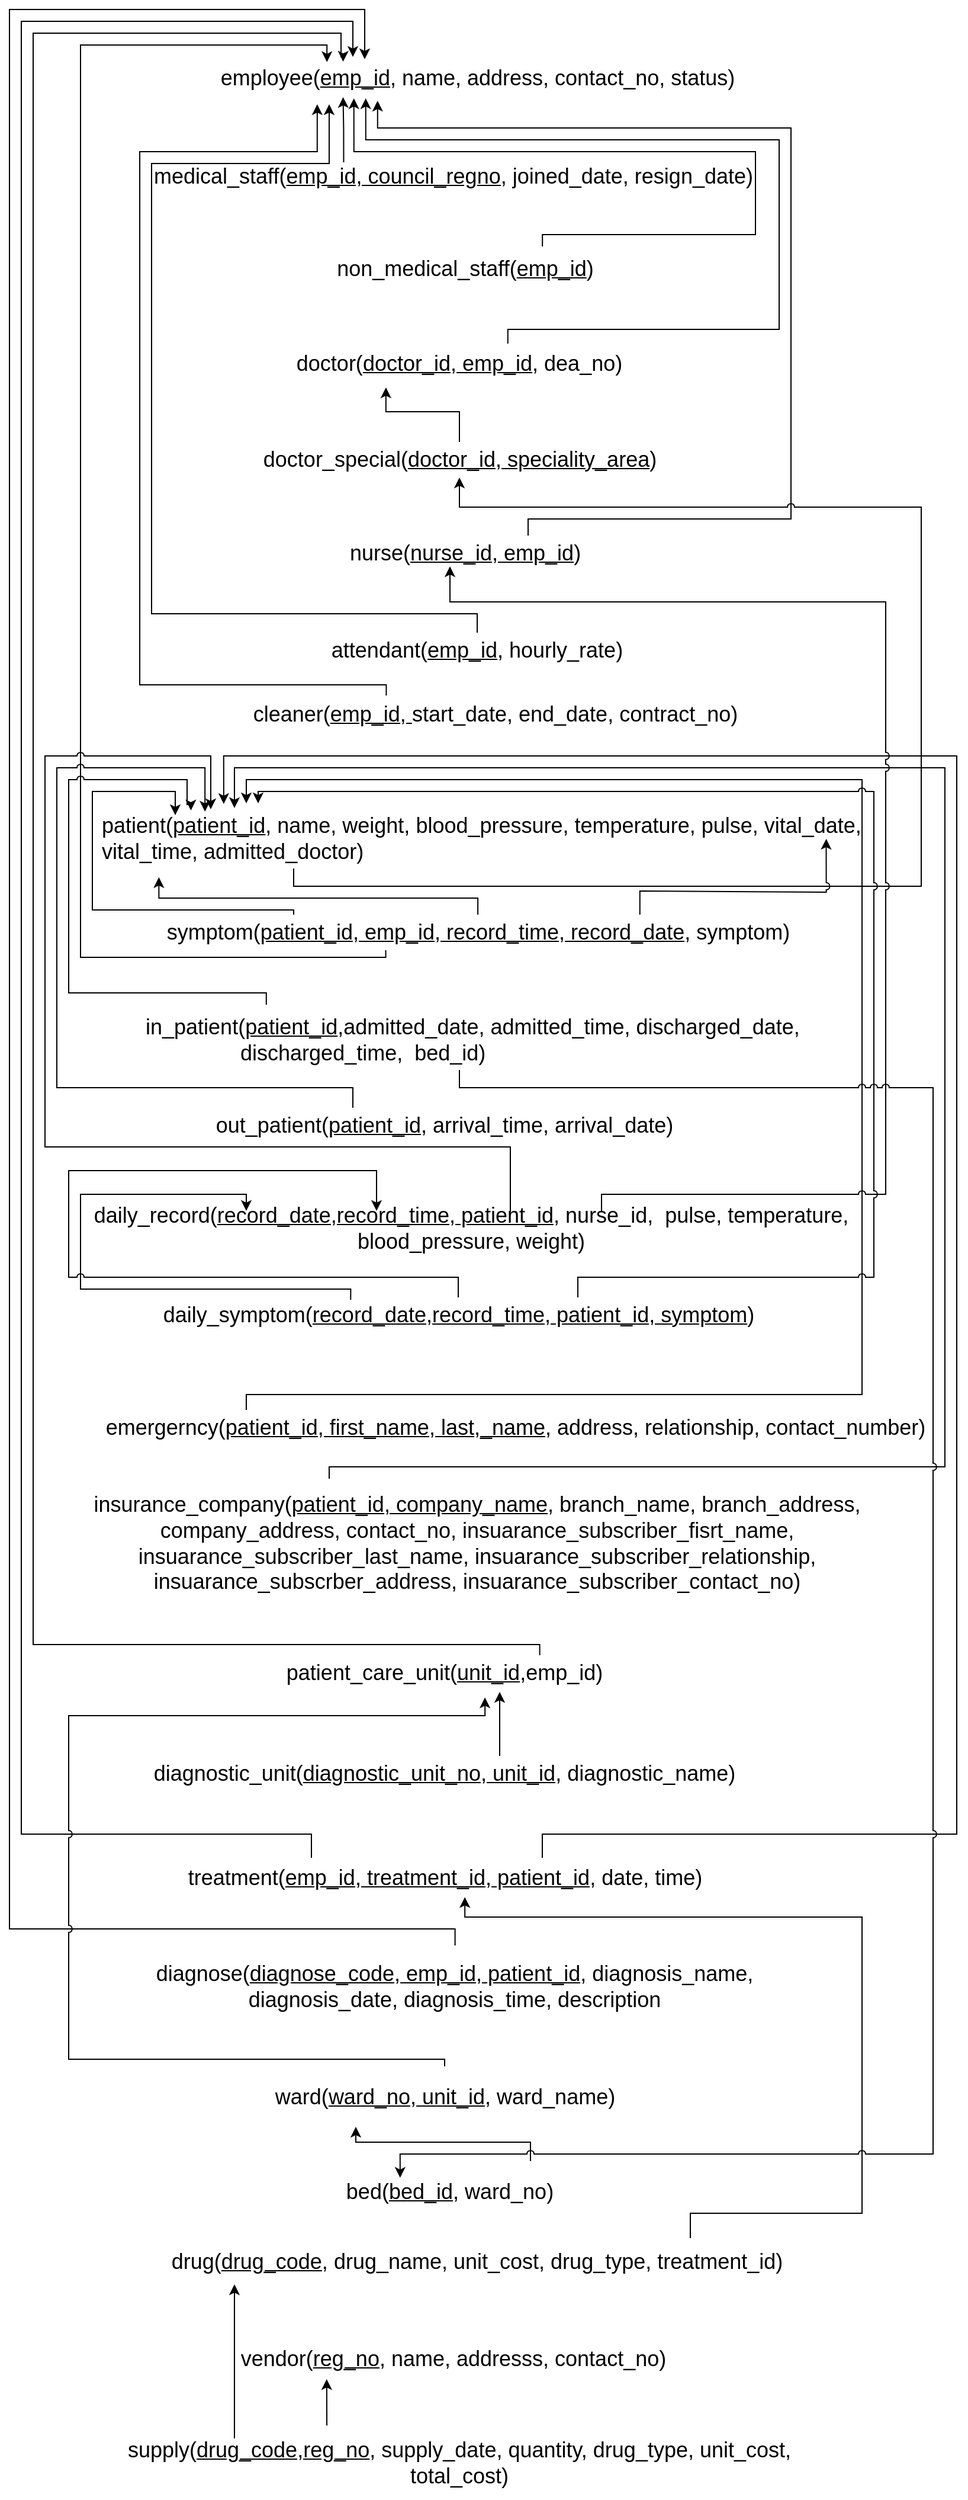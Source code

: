 <mxfile version="20.3.3" type="device"><diagram id="VzOwtSoNdBajPMHXI3QT" name="Page-1"><mxGraphModel dx="1422" dy="687" grid="1" gridSize="10" guides="1" tooltips="1" connect="1" arrows="1" fold="1" page="1" pageScale="1" pageWidth="850" pageHeight="1100" math="0" shadow="0"><root><mxCell id="0"/><mxCell id="1" parent="0"/><mxCell id="-WUKxlpgAWZakc30EIpt-1" value="&lt;p style=&quot;&quot; class=&quot;MsoNormal&quot;&gt;&lt;span style=&quot;line-height: 107%;&quot;&gt;&lt;font style=&quot;font-size: 18px;&quot;&gt;employee(&lt;u&gt;emp_id&lt;/u&gt;, name, address, contact_no, status)&lt;/font&gt;&lt;/span&gt;&lt;/p&gt;" style="text;html=1;strokeColor=none;fillColor=none;align=center;verticalAlign=middle;whiteSpace=wrap;rounded=0;" parent="1" vertex="1"><mxGeometry x="198" y="74" width="455" height="30" as="geometry"/></mxCell><mxCell id="wTKv8XEaRXPkVPx3dZuA-1" style="edgeStyle=orthogonalEdgeStyle;rounded=0;orthogonalLoop=1;jettySize=auto;html=1;entryX=0.25;entryY=1;entryDx=0;entryDy=0;exitX=0.312;exitY=0.067;exitDx=0;exitDy=0;exitPerimeter=0;" parent="1" source="-WUKxlpgAWZakc30EIpt-2" target="-WUKxlpgAWZakc30EIpt-1" edge="1"><mxGeometry relative="1" as="geometry"><Array as="points"/></mxGeometry></mxCell><mxCell id="-WUKxlpgAWZakc30EIpt-2" value="&lt;p style=&quot;&quot; class=&quot;MsoNormal&quot;&gt;&lt;span style=&quot;line-height: 107%;&quot;&gt;&lt;font style=&quot;font-size: 18px;&quot;&gt;medical_staff(&lt;u&gt;emp_id, council_regno,&lt;/u&gt; joined_date, resign_date)&lt;/font&gt;&lt;/span&gt;&lt;/p&gt;" style="text;html=1;strokeColor=none;fillColor=none;align=left;verticalAlign=middle;whiteSpace=wrap;rounded=0;" parent="1" vertex="1"><mxGeometry x="150" y="157" width="520" height="30" as="geometry"/></mxCell><mxCell id="wTKv8XEaRXPkVPx3dZuA-5" style="edgeStyle=orthogonalEdgeStyle;rounded=0;orthogonalLoop=1;jettySize=auto;html=1;entryX=0.27;entryY=1.033;entryDx=0;entryDy=0;entryPerimeter=0;exitX=0.783;exitY=-0.133;exitDx=0;exitDy=0;exitPerimeter=0;" parent="1" source="-WUKxlpgAWZakc30EIpt-3" target="-WUKxlpgAWZakc30EIpt-1" edge="1"><mxGeometry relative="1" as="geometry"><Array as="points"><mxPoint x="480" y="220"/><mxPoint x="660" y="220"/><mxPoint x="660" y="150"/><mxPoint x="321" y="150"/></Array></mxGeometry></mxCell><mxCell id="-WUKxlpgAWZakc30EIpt-3" value="&lt;p class=&quot;MsoNormal&quot; style=&quot;font-size: 18px;&quot;&gt;&lt;span style=&quot;line-height: 107%; font-size: 18px;&quot;&gt;&lt;font style=&quot;font-size: 18px;&quot;&gt;non_medical_staff(&lt;u&gt;emp_id&lt;/u&gt;)&lt;/font&gt;&lt;/span&gt;&lt;/p&gt;" style="text;html=1;strokeColor=none;fillColor=none;align=center;verticalAlign=middle;whiteSpace=wrap;rounded=0;fontSize=18;" parent="1" vertex="1"><mxGeometry x="300" y="234" width="230" height="30" as="geometry"/></mxCell><mxCell id="wTKv8XEaRXPkVPx3dZuA-7" style="edgeStyle=orthogonalEdgeStyle;rounded=0;orthogonalLoop=1;jettySize=auto;html=1;entryX=0.292;entryY=1.033;entryDx=0;entryDy=0;entryPerimeter=0;exitX=0.641;exitY=-0.067;exitDx=0;exitDy=0;exitPerimeter=0;" parent="1" source="-WUKxlpgAWZakc30EIpt-4" target="-WUKxlpgAWZakc30EIpt-1" edge="1"><mxGeometry relative="1" as="geometry"><Array as="points"><mxPoint x="451" y="300"/><mxPoint x="680" y="300"/><mxPoint x="680" y="140"/><mxPoint x="331" y="140"/></Array></mxGeometry></mxCell><mxCell id="-WUKxlpgAWZakc30EIpt-4" value="&lt;p style=&quot;font-size: 18px;&quot; class=&quot;MsoNormal&quot;&gt;&lt;span style=&quot;line-height: 107%; font-size: 18px;&quot;&gt;doctor(&lt;u&gt;doctor_id,&amp;nbsp;emp_id&lt;/u&gt;, dea_no)&lt;/span&gt;&lt;/p&gt;" style="text;html=1;strokeColor=none;fillColor=none;align=center;verticalAlign=middle;whiteSpace=wrap;rounded=0;fontSize=18;" parent="1" vertex="1"><mxGeometry x="265" y="314" width="290" height="30" as="geometry"/></mxCell><mxCell id="wTKv8XEaRXPkVPx3dZuA-9" style="edgeStyle=orthogonalEdgeStyle;rounded=0;orthogonalLoop=1;jettySize=auto;html=1;entryX=0.314;entryY=1.1;entryDx=0;entryDy=0;entryPerimeter=0;exitX=0.75;exitY=0;exitDx=0;exitDy=0;" parent="1" source="-WUKxlpgAWZakc30EIpt-5" target="-WUKxlpgAWZakc30EIpt-1" edge="1"><mxGeometry relative="1" as="geometry"><mxPoint x="690" y="210" as="targetPoint"/><Array as="points"><mxPoint x="468" y="460"/><mxPoint x="690" y="460"/><mxPoint x="690" y="130"/><mxPoint x="341" y="130"/></Array></mxGeometry></mxCell><mxCell id="-WUKxlpgAWZakc30EIpt-5" value="&lt;p style=&quot;&quot; class=&quot;MsoNormal&quot;&gt;&lt;span style=&quot;line-height: 107%;&quot;&gt;nurse(&lt;u&gt;nurse_id,&amp;nbsp;emp_id&lt;/u&gt;)&lt;/span&gt;&lt;/p&gt;" style="text;html=1;strokeColor=none;fillColor=none;align=center;verticalAlign=middle;whiteSpace=wrap;rounded=0;fontSize=18;" parent="1" vertex="1"><mxGeometry x="309" y="474" width="212" height="30" as="geometry"/></mxCell><mxCell id="wTKv8XEaRXPkVPx3dZuA-10" style="edgeStyle=orthogonalEdgeStyle;rounded=0;orthogonalLoop=1;jettySize=auto;html=1;" parent="1" source="-WUKxlpgAWZakc30EIpt-6" edge="1"><mxGeometry relative="1" as="geometry"><mxPoint x="300" y="110" as="targetPoint"/><Array as="points"><mxPoint x="425" y="540"/><mxPoint x="150" y="540"/><mxPoint x="150" y="160"/><mxPoint x="300" y="160"/></Array></mxGeometry></mxCell><mxCell id="-WUKxlpgAWZakc30EIpt-6" value="&lt;p class=&quot;MsoNormal&quot;&gt;&lt;span style=&quot;line-height: 107%;&quot;&gt;attendant(&lt;u&gt;emp_id&lt;/u&gt;,&amp;nbsp;hourly_rate)&lt;/span&gt;&lt;/p&gt;" style="text;html=1;strokeColor=none;fillColor=none;align=center;verticalAlign=middle;whiteSpace=wrap;rounded=0;fontSize=18;" parent="1" vertex="1"><mxGeometry x="245" y="556" width="360" height="30" as="geometry"/></mxCell><mxCell id="wTKv8XEaRXPkVPx3dZuA-11" style="edgeStyle=orthogonalEdgeStyle;rounded=0;orthogonalLoop=1;jettySize=auto;html=1;entryX=0.202;entryY=1.2;entryDx=0;entryDy=0;entryPerimeter=0;exitX=0.289;exitY=-0.033;exitDx=0;exitDy=0;exitPerimeter=0;" parent="1" source="-WUKxlpgAWZakc30EIpt-7" target="-WUKxlpgAWZakc30EIpt-1" edge="1"><mxGeometry relative="1" as="geometry"><Array as="points"><mxPoint x="348" y="600"/><mxPoint x="140" y="600"/><mxPoint x="140" y="150"/><mxPoint x="290" y="150"/></Array></mxGeometry></mxCell><mxCell id="-WUKxlpgAWZakc30EIpt-7" value="&lt;span&gt;cleaner(&lt;u&gt;emp_id,&amp;nbsp;&lt;/u&gt;start_date, end_date, contract_no)&lt;/span&gt;" style="text;html=1;strokeColor=none;fillColor=none;align=center;verticalAlign=middle;whiteSpace=wrap;rounded=0;fontSize=18;" parent="1" vertex="1"><mxGeometry x="222.5" y="610" width="435" height="30" as="geometry"/></mxCell><mxCell id="wTKv8XEaRXPkVPx3dZuA-8" style="edgeStyle=orthogonalEdgeStyle;rounded=0;orthogonalLoop=1;jettySize=auto;html=1;entryX=0.286;entryY=1.167;entryDx=0;entryDy=0;entryPerimeter=0;" parent="1" source="-WUKxlpgAWZakc30EIpt-9" target="-WUKxlpgAWZakc30EIpt-4" edge="1"><mxGeometry relative="1" as="geometry"/></mxCell><mxCell id="-WUKxlpgAWZakc30EIpt-9" value="doctor_special(&lt;u&gt;doctor_id,&amp;nbsp;speciality_area&lt;/u&gt;)" style="text;html=1;strokeColor=none;fillColor=none;align=center;verticalAlign=middle;whiteSpace=wrap;rounded=0;fontSize=18;" parent="1" vertex="1"><mxGeometry x="222.5" y="395" width="375" height="30" as="geometry"/></mxCell><mxCell id="wTKv8XEaRXPkVPx3dZuA-13" style="edgeStyle=orthogonalEdgeStyle;rounded=0;orthogonalLoop=1;jettySize=auto;html=1;jumpStyle=arc;" parent="1" source="-WUKxlpgAWZakc30EIpt-15" target="-WUKxlpgAWZakc30EIpt-9" edge="1"><mxGeometry relative="1" as="geometry"><Array as="points"><mxPoint x="270" y="770"/><mxPoint x="800" y="770"/><mxPoint x="800" y="450"/><mxPoint x="410" y="450"/></Array></mxGeometry></mxCell><mxCell id="-WUKxlpgAWZakc30EIpt-15" value="&lt;p style=&quot;&quot; class=&quot;MsoNormal&quot;&gt;&lt;span style=&quot;line-height: 107%;&quot;&gt;patient(&lt;u&gt;patient_id&lt;/u&gt;,&amp;nbsp;name, weight, blood_pressure, temperature, pulse,&amp;nbsp;vital_date, vital_time, admitted_doctor)&lt;/span&gt;&lt;/p&gt;" style="text;html=1;strokeColor=none;fillColor=none;align=left;verticalAlign=middle;whiteSpace=wrap;rounded=0;fontSize=18;" parent="1" vertex="1"><mxGeometry x="106" y="705" width="660" height="50" as="geometry"/></mxCell><mxCell id="C4G7grlGYAxipIwUf4lp-1" style="edgeStyle=orthogonalEdgeStyle;rounded=0;orthogonalLoop=1;jettySize=auto;html=1;" parent="1" source="-WUKxlpgAWZakc30EIpt-16" edge="1"><mxGeometry relative="1" as="geometry"><mxPoint x="230" y="700" as="targetPoint"/><Array as="points"><mxPoint x="230" y="1199"/><mxPoint x="750" y="1199"/><mxPoint x="750" y="680"/><mxPoint x="230" y="680"/></Array></mxGeometry></mxCell><mxCell id="-WUKxlpgAWZakc30EIpt-16" value="&lt;p class=&quot;MsoNormal&quot;&gt;&lt;span style=&quot;line-height: 107%;&quot;&gt;emergerncy(&lt;u&gt;patient_id,&amp;nbsp;first_name, last,_name,&lt;/u&gt; address, relationship, contact_number)&lt;/span&gt;&lt;/p&gt;" style="text;html=1;strokeColor=none;fillColor=none;align=center;verticalAlign=middle;whiteSpace=wrap;rounded=0;fontSize=18;" parent="1" vertex="1"><mxGeometry x="80" y="1212" width="755" height="30" as="geometry"/></mxCell><mxCell id="C4G7grlGYAxipIwUf4lp-2" style="edgeStyle=orthogonalEdgeStyle;rounded=0;orthogonalLoop=1;jettySize=auto;html=1;" parent="1" source="-WUKxlpgAWZakc30EIpt-17" edge="1"><mxGeometry relative="1" as="geometry"><mxPoint x="220" y="704" as="targetPoint"/><Array as="points"><mxPoint x="300" y="1260"/><mxPoint x="820" y="1260"/><mxPoint x="820" y="670"/><mxPoint x="220" y="670"/><mxPoint x="220" y="704"/></Array></mxGeometry></mxCell><mxCell id="-WUKxlpgAWZakc30EIpt-17" value="&lt;p style=&quot;&quot; class=&quot;MsoNormal&quot;&gt;&lt;span style=&quot;line-height: 107%;&quot;&gt;insurance_company(&lt;u&gt;patient_id,&amp;nbsp;company_name,&lt;/u&gt; branch_name, branch_address, company_address, contact_no, insuarance_subscriber_fisrt_name, insuarance_subscriber_last_name, insuarance_subscriber_relationship, insuarance_subscrber_address, insuarance_subscriber_contact_no&lt;/span&gt;&lt;span style=&quot;background-color: initial;&quot;&gt;)&lt;/span&gt;&lt;/p&gt;" style="text;html=1;strokeColor=none;fillColor=none;align=center;verticalAlign=middle;whiteSpace=wrap;rounded=0;fontSize=18;" parent="1" vertex="1"><mxGeometry x="30" y="1270" width="790" height="110" as="geometry"/></mxCell><mxCell id="C4G7grlGYAxipIwUf4lp-3" style="edgeStyle=orthogonalEdgeStyle;rounded=0;orthogonalLoop=1;jettySize=auto;html=1;exitX=0.75;exitY=0;exitDx=0;exitDy=0;entryX=0.25;entryY=0;entryDx=0;entryDy=0;" parent="1" source="-WUKxlpgAWZakc30EIpt-18" target="-WUKxlpgAWZakc30EIpt-1" edge="1"><mxGeometry relative="1" as="geometry"><mxPoint x="290" y="80" as="targetPoint"/><Array as="points"><mxPoint x="478" y="1410"/><mxPoint x="50" y="1410"/><mxPoint x="50" y="50"/><mxPoint x="310" y="50"/><mxPoint x="310" y="70"/><mxPoint x="312" y="70"/></Array></mxGeometry></mxCell><mxCell id="-WUKxlpgAWZakc30EIpt-18" value="&lt;p class=&quot;MsoNormal&quot;&gt;&lt;span style=&quot;line-height: 107%;&quot;&gt;patient_care_unit(&lt;u&gt;unit_id&lt;/u&gt;,emp_id)&lt;/span&gt;&lt;/p&gt;" style="text;html=1;strokeColor=none;fillColor=none;align=center;verticalAlign=middle;whiteSpace=wrap;rounded=0;fontSize=18;" parent="1" vertex="1"><mxGeometry x="236.88" y="1419" width="321.25" height="29" as="geometry"/></mxCell><mxCell id="wTKv8XEaRXPkVPx3dZuA-14" style="edgeStyle=orthogonalEdgeStyle;rounded=0;jumpStyle=arc;orthogonalLoop=1;jettySize=auto;html=1;" parent="1" source="-WUKxlpgAWZakc30EIpt-19" edge="1"><mxGeometry relative="1" as="geometry"><mxPoint x="170" y="710" as="targetPoint"/><Array as="points"><mxPoint x="270" y="790"/><mxPoint x="100" y="790"/><mxPoint x="100" y="690"/><mxPoint x="170" y="690"/></Array></mxGeometry></mxCell><mxCell id="wTKv8XEaRXPkVPx3dZuA-15" style="edgeStyle=orthogonalEdgeStyle;rounded=0;jumpStyle=arc;orthogonalLoop=1;jettySize=auto;html=1;exitX=0.358;exitY=1;exitDx=0;exitDy=0;exitPerimeter=0;entryX=0.22;entryY=0.013;entryDx=0;entryDy=0;entryPerimeter=0;" parent="1" source="-WUKxlpgAWZakc30EIpt-19" target="-WUKxlpgAWZakc30EIpt-1" edge="1"><mxGeometry relative="1" as="geometry"><mxPoint x="280" y="105" as="targetPoint"/><Array as="points"><mxPoint x="348" y="830"/><mxPoint x="90" y="830"/><mxPoint x="90" y="60"/><mxPoint x="298" y="60"/></Array></mxGeometry></mxCell><mxCell id="C4G7grlGYAxipIwUf4lp-15" style="edgeStyle=orthogonalEdgeStyle;rounded=0;jumpStyle=arc;orthogonalLoop=1;jettySize=auto;html=1;entryX=0.076;entryY=1.148;entryDx=0;entryDy=0;entryPerimeter=0;" parent="1" source="-WUKxlpgAWZakc30EIpt-19" target="-WUKxlpgAWZakc30EIpt-15" edge="1"><mxGeometry relative="1" as="geometry"><mxPoint x="380" y="780" as="targetPoint"/><Array as="points"><mxPoint x="426" y="780"/><mxPoint x="156" y="780"/></Array></mxGeometry></mxCell><mxCell id="C4G7grlGYAxipIwUf4lp-16" style="edgeStyle=orthogonalEdgeStyle;rounded=0;jumpStyle=arc;orthogonalLoop=1;jettySize=auto;html=1;entryX=0.93;entryY=0.5;entryDx=0;entryDy=0;entryPerimeter=0;exitX=0.75;exitY=0;exitDx=0;exitDy=0;" parent="1" source="-WUKxlpgAWZakc30EIpt-19" target="-WUKxlpgAWZakc30EIpt-15" edge="1"><mxGeometry relative="1" as="geometry"><mxPoint x="426" y="790" as="sourcePoint"/></mxGeometry></mxCell><mxCell id="-WUKxlpgAWZakc30EIpt-19" value="&lt;p class=&quot;MsoNormal&quot;&gt;&lt;span style=&quot;line-height: 107%;&quot;&gt;symptom(&lt;u&gt;patient_id,&amp;nbsp;emp_id, record_time, record_date,&lt;/u&gt; symptom)&lt;/span&gt;&lt;/p&gt;" style="text;html=1;strokeColor=none;fillColor=none;align=center;verticalAlign=middle;whiteSpace=wrap;rounded=0;fontSize=18;" parent="1" vertex="1"><mxGeometry x="151.75" y="794" width="547.5" height="30" as="geometry"/></mxCell><mxCell id="C4G7grlGYAxipIwUf4lp-5" style="edgeStyle=orthogonalEdgeStyle;rounded=0;orthogonalLoop=1;jettySize=auto;html=1;exitX=0.25;exitY=0;exitDx=0;exitDy=0;" parent="1" source="-WUKxlpgAWZakc30EIpt-20" edge="1"><mxGeometry relative="1" as="geometry"><mxPoint x="320" y="70" as="targetPoint"/><Array as="points"><mxPoint x="285" y="1570"/><mxPoint x="40" y="1570"/><mxPoint x="40" y="40"/><mxPoint x="320" y="40"/></Array></mxGeometry></mxCell><mxCell id="C4G7grlGYAxipIwUf4lp-6" style="edgeStyle=orthogonalEdgeStyle;rounded=0;orthogonalLoop=1;jettySize=auto;html=1;entryX=0.159;entryY=-0.089;entryDx=0;entryDy=0;entryPerimeter=0;" parent="1" source="-WUKxlpgAWZakc30EIpt-20" target="-WUKxlpgAWZakc30EIpt-15" edge="1"><mxGeometry relative="1" as="geometry"><Array as="points"><mxPoint x="480" y="1570"/><mxPoint x="830" y="1570"/><mxPoint x="830" y="660"/><mxPoint x="211" y="660"/></Array></mxGeometry></mxCell><mxCell id="-WUKxlpgAWZakc30EIpt-20" value="&lt;p class=&quot;MsoNormal&quot;&gt;&lt;span style=&quot;line-height: 107%;&quot;&gt;treatment(&lt;u&gt;emp_id,&amp;nbsp;treatment_id, patient_id,&lt;/u&gt; date, time)&lt;/span&gt;&lt;/p&gt;" style="text;html=1;strokeColor=none;fillColor=none;align=center;verticalAlign=middle;whiteSpace=wrap;rounded=0;fontSize=18;" parent="1" vertex="1"><mxGeometry x="172.51" y="1590" width="450" height="34" as="geometry"/></mxCell><mxCell id="C4G7grlGYAxipIwUf4lp-4" style="edgeStyle=orthogonalEdgeStyle;rounded=0;orthogonalLoop=1;jettySize=auto;html=1;" parent="1" source="-WUKxlpgAWZakc30EIpt-21" edge="1"><mxGeometry relative="1" as="geometry"><mxPoint x="444" y="1450" as="targetPoint"/><Array as="points"><mxPoint x="444" y="1490"/><mxPoint x="444" y="1490"/></Array></mxGeometry></mxCell><mxCell id="-WUKxlpgAWZakc30EIpt-21" value="&lt;p class=&quot;MsoNormal&quot;&gt;&lt;span style=&quot;line-height: 107%;&quot;&gt;diagnostic_unit(&lt;u&gt;diagnostic_unit_no, unit_id,&lt;/u&gt; diagnostic_name)&lt;/span&gt;&lt;/p&gt;" style="text;html=1;strokeColor=none;fillColor=none;align=center;verticalAlign=middle;whiteSpace=wrap;rounded=0;fontSize=18;" parent="1" vertex="1"><mxGeometry x="126.25" y="1504" width="542.5" height="30" as="geometry"/></mxCell><mxCell id="C4G7grlGYAxipIwUf4lp-7" style="edgeStyle=orthogonalEdgeStyle;rounded=0;orthogonalLoop=1;jettySize=auto;html=1;" parent="1" source="-WUKxlpgAWZakc30EIpt-23" edge="1"><mxGeometry relative="1" as="geometry"><mxPoint x="330" y="72" as="targetPoint"/><Array as="points"><mxPoint x="406" y="1650"/><mxPoint x="30" y="1650"/><mxPoint x="30" y="30"/><mxPoint x="330" y="30"/><mxPoint x="330" y="72"/></Array></mxGeometry></mxCell><mxCell id="-WUKxlpgAWZakc30EIpt-23" value="diagnose(&lt;u&gt;diagnose_code, emp_id, patient_id,&lt;/u&gt; diagnosis_name, diagnosis_date, diagnosis_time, description" style="text;html=1;strokeColor=none;fillColor=none;align=center;verticalAlign=middle;whiteSpace=wrap;rounded=0;fontSize=18;" parent="1" vertex="1"><mxGeometry x="126.25" y="1664" width="560" height="70" as="geometry"/></mxCell><mxCell id="C4G7grlGYAxipIwUf4lp-8" style="edgeStyle=orthogonalEdgeStyle;rounded=0;orthogonalLoop=1;jettySize=auto;html=1;entryX=0.606;entryY=1.23;entryDx=0;entryDy=0;entryPerimeter=0;jumpStyle=arc;" parent="1" source="-WUKxlpgAWZakc30EIpt-25" target="-WUKxlpgAWZakc30EIpt-18" edge="1"><mxGeometry relative="1" as="geometry"><Array as="points"><mxPoint x="397" y="1760"/><mxPoint x="80" y="1760"/><mxPoint x="80" y="1470"/><mxPoint x="432" y="1470"/></Array></mxGeometry></mxCell><mxCell id="-WUKxlpgAWZakc30EIpt-25" value="&lt;p style=&quot;font-size: 18px;&quot; class=&quot;MsoNormal&quot;&gt;&lt;span style=&quot;line-height: 107%;&quot;&gt;ward(&lt;u&gt;ward_no, unit_id,&lt;/u&gt;&amp;nbsp;ward_name)&lt;/span&gt;&lt;/p&gt;" style="text;html=1;strokeColor=none;fillColor=none;align=center;verticalAlign=middle;whiteSpace=wrap;rounded=0;fontSize=12;" parent="1" vertex="1"><mxGeometry x="247.51" y="1766" width="300" height="51" as="geometry"/></mxCell><mxCell id="C4G7grlGYAxipIwUf4lp-14" style="edgeStyle=orthogonalEdgeStyle;rounded=0;jumpStyle=arc;orthogonalLoop=1;jettySize=auto;html=1;entryX=0.25;entryY=1;entryDx=0;entryDy=0;" parent="1" source="-WUKxlpgAWZakc30EIpt-26" target="-WUKxlpgAWZakc30EIpt-25" edge="1"><mxGeometry relative="1" as="geometry"><Array as="points"><mxPoint x="470" y="1830"/><mxPoint x="323" y="1830"/></Array></mxGeometry></mxCell><mxCell id="-WUKxlpgAWZakc30EIpt-26" value="&lt;p style=&quot;font-size: 18px;&quot; class=&quot;MsoNormal&quot;&gt;&lt;span style=&quot;line-height: 107%;&quot;&gt;bed(&lt;u&gt;bed_id&lt;/u&gt;,&amp;nbsp;ward_no)&lt;/span&gt;&lt;/p&gt;" style="text;html=1;strokeColor=none;fillColor=none;align=center;verticalAlign=middle;whiteSpace=wrap;rounded=0;fontSize=12;" parent="1" vertex="1"><mxGeometry x="288.25" y="1846" width="227.5" height="51" as="geometry"/></mxCell><mxCell id="C4G7grlGYAxipIwUf4lp-11" style="edgeStyle=orthogonalEdgeStyle;rounded=0;jumpStyle=arc;orthogonalLoop=1;jettySize=auto;html=1;entryX=0.538;entryY=0.976;entryDx=0;entryDy=0;entryPerimeter=0;exitX=0.75;exitY=0;exitDx=0;exitDy=0;" parent="1" source="-WUKxlpgAWZakc30EIpt-27" target="-WUKxlpgAWZakc30EIpt-20" edge="1"><mxGeometry relative="1" as="geometry"><mxPoint x="600" y="1890" as="sourcePoint"/><Array as="points"><mxPoint x="605" y="1890"/><mxPoint x="750" y="1890"/><mxPoint x="750" y="1640"/><mxPoint x="415" y="1640"/></Array></mxGeometry></mxCell><mxCell id="-WUKxlpgAWZakc30EIpt-27" value="&lt;p style=&quot;font-size: 18px;&quot; class=&quot;MsoNormal&quot;&gt;&lt;span style=&quot;line-height: 107%;&quot;&gt;drug(&lt;u&gt;drug_code,&lt;/u&gt;&amp;nbsp;drug_name, unit_cost, drug_type, treatment_id)&lt;/span&gt;&lt;/p&gt;" style="text;html=1;strokeColor=none;fillColor=none;align=center;verticalAlign=middle;whiteSpace=wrap;rounded=0;fontSize=12;" parent="1" vertex="1"><mxGeometry x="65" y="1911" width="720" height="40" as="geometry"/></mxCell><mxCell id="-WUKxlpgAWZakc30EIpt-28" value="&lt;font style=&quot;font-size: 18px;&quot;&gt;vendor(&lt;u&gt;reg_no&lt;/u&gt;, name, addresss, contact_no)&lt;/font&gt;" style="text;html=1;strokeColor=none;fillColor=none;align=center;verticalAlign=middle;whiteSpace=wrap;rounded=0;fontSize=12;" parent="1" vertex="1"><mxGeometry x="150" y="1990" width="510" height="45" as="geometry"/></mxCell><mxCell id="C4G7grlGYAxipIwUf4lp-9" style="edgeStyle=orthogonalEdgeStyle;rounded=0;jumpStyle=arc;orthogonalLoop=1;jettySize=auto;html=1;" parent="1" edge="1"><mxGeometry relative="1" as="geometry"><mxPoint x="220" y="2080" as="sourcePoint"/><mxPoint x="220" y="1950" as="targetPoint"/><Array as="points"><mxPoint x="220" y="1950"/></Array></mxGeometry></mxCell><mxCell id="C4G7grlGYAxipIwUf4lp-10" value="" style="edgeStyle=orthogonalEdgeStyle;rounded=0;jumpStyle=arc;orthogonalLoop=1;jettySize=auto;html=1;exitX=0.312;exitY=-0.015;exitDx=0;exitDy=0;exitPerimeter=0;entryX=0.29;entryY=0.889;entryDx=0;entryDy=0;entryPerimeter=0;" parent="1" source="-WUKxlpgAWZakc30EIpt-29" target="-WUKxlpgAWZakc30EIpt-28" edge="1"><mxGeometry relative="1" as="geometry"/></mxCell><mxCell id="-WUKxlpgAWZakc30EIpt-29" value="&lt;font style=&quot;font-size: 18px;&quot;&gt;supply(&lt;u&gt;drug_code,reg_no&lt;/u&gt;, supply_date, quantity, drug_type, unit_cost, total_cost)&lt;/font&gt;" style="text;html=1;strokeColor=none;fillColor=none;align=center;verticalAlign=middle;whiteSpace=wrap;rounded=0;fontSize=12;" parent="1" vertex="1"><mxGeometry x="112.19" y="2070" width="595.62" height="61" as="geometry"/></mxCell><mxCell id="wTKv8XEaRXPkVPx3dZuA-19" style="edgeStyle=orthogonalEdgeStyle;rounded=0;jumpStyle=arc;orthogonalLoop=1;jettySize=auto;html=1;exitX=0.55;exitY=0.033;exitDx=0;exitDy=0;exitPerimeter=0;" parent="1" source="-WUKxlpgAWZakc30EIpt-31" target="-WUKxlpgAWZakc30EIpt-15" edge="1"><mxGeometry relative="1" as="geometry"><mxPoint x="210" y="690" as="targetPoint"/><mxPoint x="460" y="1020" as="sourcePoint"/><Array as="points"><mxPoint x="453" y="990"/><mxPoint x="60" y="990"/><mxPoint x="60" y="660"/><mxPoint x="200" y="660"/></Array></mxGeometry></mxCell><mxCell id="wTKv8XEaRXPkVPx3dZuA-21" style="edgeStyle=orthogonalEdgeStyle;rounded=0;jumpStyle=arc;orthogonalLoop=1;jettySize=auto;html=1;" parent="1" source="-WUKxlpgAWZakc30EIpt-31" edge="1"><mxGeometry relative="1" as="geometry"><mxPoint x="402" y="500" as="targetPoint"/><Array as="points"><mxPoint x="530" y="1030"/><mxPoint x="770" y="1030"/><mxPoint x="770" y="530"/><mxPoint x="402" y="530"/></Array></mxGeometry></mxCell><mxCell id="-WUKxlpgAWZakc30EIpt-31" value="&lt;p class=&quot;MsoNormal&quot;&gt;&lt;font style=&quot;font-size: 18px;&quot;&gt;daily_record(&lt;u&gt;record_date,record_time, patient_id,&lt;/u&gt; nurse_id,&amp;nbsp; pulse, temperature, blood_pressure, weight)&lt;/font&gt;&lt;/p&gt;" style="text;html=1;strokeColor=none;fillColor=none;align=center;verticalAlign=middle;whiteSpace=wrap;rounded=0;fontSize=18;" parent="1" vertex="1"><mxGeometry x="90" y="1044" width="660" height="30" as="geometry"/></mxCell><mxCell id="wTKv8XEaRXPkVPx3dZuA-22" style="edgeStyle=orthogonalEdgeStyle;rounded=0;jumpStyle=arc;orthogonalLoop=1;jettySize=auto;html=1;" parent="1" source="-WUKxlpgAWZakc30EIpt-33" edge="1"><mxGeometry relative="1" as="geometry"><Array as="points"><mxPoint x="510" y="1100"/><mxPoint x="760" y="1100"/><mxPoint x="760" y="690"/><mxPoint x="240" y="690"/></Array><mxPoint x="240" y="700" as="targetPoint"/></mxGeometry></mxCell><mxCell id="wTKv8XEaRXPkVPx3dZuA-23" style="edgeStyle=orthogonalEdgeStyle;rounded=0;jumpStyle=arc;orthogonalLoop=1;jettySize=auto;html=1;exitX=0.342;exitY=0.067;exitDx=0;exitDy=0;exitPerimeter=0;" parent="1" source="-WUKxlpgAWZakc30EIpt-33" target="-WUKxlpgAWZakc30EIpt-31" edge="1"><mxGeometry relative="1" as="geometry"><mxPoint x="230" y="1020" as="targetPoint"/><Array as="points"><mxPoint x="318" y="1110"/><mxPoint x="90" y="1110"/><mxPoint x="90" y="1030"/><mxPoint x="230" y="1030"/></Array></mxGeometry></mxCell><mxCell id="wTKv8XEaRXPkVPx3dZuA-25" style="edgeStyle=orthogonalEdgeStyle;rounded=0;jumpStyle=arc;orthogonalLoop=1;jettySize=auto;html=1;" parent="1" source="-WUKxlpgAWZakc30EIpt-33" target="-WUKxlpgAWZakc30EIpt-31" edge="1"><mxGeometry relative="1" as="geometry"><mxPoint x="300" y="1010" as="targetPoint"/><Array as="points"><mxPoint x="409" y="1100"/><mxPoint x="80" y="1100"/><mxPoint x="80" y="1010"/><mxPoint x="340" y="1010"/></Array></mxGeometry></mxCell><mxCell id="-WUKxlpgAWZakc30EIpt-33" value="&lt;p class=&quot;MsoNormal&quot;&gt;&lt;font style=&quot;font-size: 18px;&quot;&gt;daily_symptom(&lt;u&gt;record_date,record_time, patient_id, symptom&lt;/u&gt;)&lt;/font&gt;&lt;/p&gt;" style="text;html=1;strokeColor=none;fillColor=none;align=center;verticalAlign=middle;whiteSpace=wrap;rounded=0;fontSize=18;" parent="1" vertex="1"><mxGeometry x="121.5" y="1117" width="575" height="30" as="geometry"/></mxCell><mxCell id="wTKv8XEaRXPkVPx3dZuA-18" style="edgeStyle=orthogonalEdgeStyle;rounded=0;jumpStyle=arc;orthogonalLoop=1;jettySize=auto;html=1;entryX=0.135;entryY=0.04;entryDx=0;entryDy=0;entryPerimeter=0;" parent="1" source="-WUKxlpgAWZakc30EIpt-34" target="-WUKxlpgAWZakc30EIpt-15" edge="1"><mxGeometry relative="1" as="geometry"><mxPoint x="30" y="820" as="targetPoint"/><Array as="points"><mxPoint x="320" y="940"/><mxPoint x="70" y="940"/><mxPoint x="70" y="670"/><mxPoint x="195" y="670"/></Array></mxGeometry></mxCell><mxCell id="-WUKxlpgAWZakc30EIpt-34" value="&lt;font style=&quot;font-size: 18px;&quot;&gt;out_patient(&lt;u&gt;patient_id,&lt;/u&gt; arrival_time, arrival_date)&lt;/font&gt;" style="text;html=1;strokeColor=none;fillColor=none;align=center;verticalAlign=middle;whiteSpace=wrap;rounded=0;fontSize=16;" parent="1" vertex="1"><mxGeometry x="190" y="957" width="415" height="30" as="geometry"/></mxCell><mxCell id="wTKv8XEaRXPkVPx3dZuA-16" style="edgeStyle=orthogonalEdgeStyle;rounded=0;jumpStyle=arc;orthogonalLoop=1;jettySize=auto;html=1;exitX=0.18;exitY=-0.1;exitDx=0;exitDy=0;exitPerimeter=0;entryX=0.117;entryY=0.02;entryDx=0;entryDy=0;entryPerimeter=0;" parent="1" source="-WUKxlpgAWZakc30EIpt-35" target="-WUKxlpgAWZakc30EIpt-15" edge="1"><mxGeometry relative="1" as="geometry"><mxPoint x="190" y="692" as="targetPoint"/><mxPoint x="240" y="880" as="sourcePoint"/><Array as="points"><mxPoint x="247" y="860"/><mxPoint x="80" y="860"/><mxPoint x="80" y="680"/><mxPoint x="180" y="680"/><mxPoint x="180" y="701"/><mxPoint x="183" y="701"/></Array></mxGeometry></mxCell><mxCell id="wTKv8XEaRXPkVPx3dZuA-17" style="edgeStyle=orthogonalEdgeStyle;rounded=0;jumpStyle=arc;orthogonalLoop=1;jettySize=auto;html=1;entryX=0.315;entryY=0.275;entryDx=0;entryDy=0;entryPerimeter=0;" parent="1" source="-WUKxlpgAWZakc30EIpt-35" target="-WUKxlpgAWZakc30EIpt-26" edge="1"><mxGeometry relative="1" as="geometry"><Array as="points"><mxPoint x="410" y="940"/><mxPoint x="810" y="940"/><mxPoint x="810" y="1840"/><mxPoint x="360" y="1840"/></Array></mxGeometry></mxCell><mxCell id="-WUKxlpgAWZakc30EIpt-35" value="&lt;font style=&quot;font-size: 18px;&quot;&gt;in_patient(&lt;u&gt;patient_id&lt;/u&gt;,admitted_date, admitted_time, discharged_date, &lt;span style=&quot;white-space: pre;&quot;&gt;&#9;&lt;/span&gt;&lt;span style=&quot;white-space: pre;&quot;&gt;&#9;&lt;/span&gt;discharged_time,&amp;nbsp;&amp;nbsp;bed_id)&lt;/font&gt;" style="text;html=1;strokeColor=none;fillColor=none;align=left;verticalAlign=middle;whiteSpace=wrap;rounded=0;fontSize=16;" parent="1" vertex="1"><mxGeometry x="142.5" y="875" width="580" height="50" as="geometry"/></mxCell></root></mxGraphModel></diagram></mxfile>